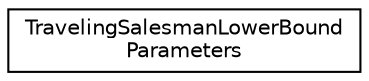digraph "Graphical Class Hierarchy"
{
 // LATEX_PDF_SIZE
  edge [fontname="Helvetica",fontsize="10",labelfontname="Helvetica",labelfontsize="10"];
  node [fontname="Helvetica",fontsize="10",shape=record];
  rankdir="LR";
  Node0 [label="TravelingSalesmanLowerBound\lParameters",height=0.2,width=0.4,color="black", fillcolor="white", style="filled",URL="$structoperations__research_1_1_traveling_salesman_lower_bound_parameters.html",tooltip=" "];
}
